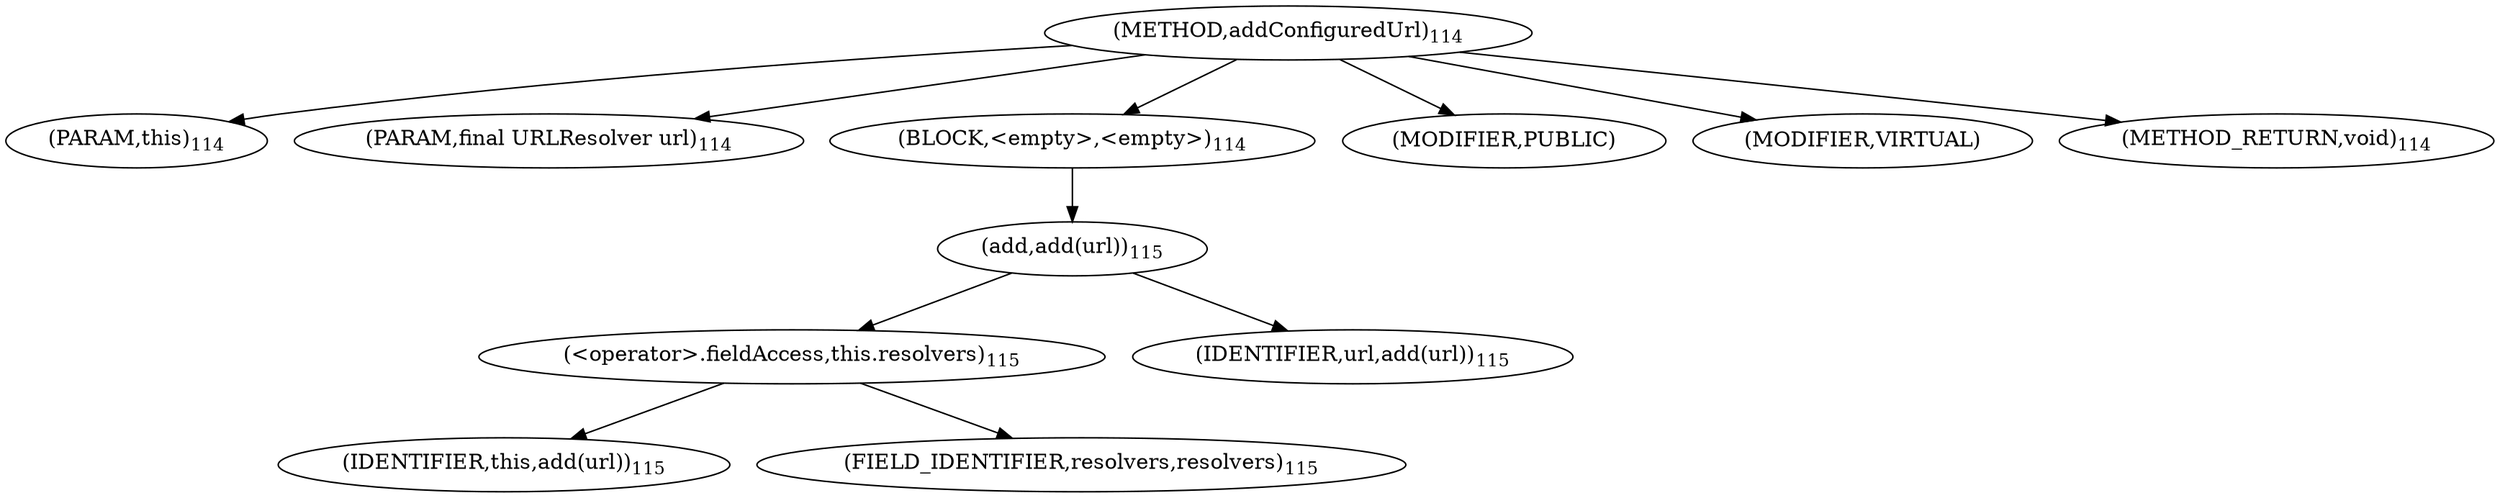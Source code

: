 digraph "addConfiguredUrl" {  
"97" [label = <(METHOD,addConfiguredUrl)<SUB>114</SUB>> ]
"98" [label = <(PARAM,this)<SUB>114</SUB>> ]
"99" [label = <(PARAM,final URLResolver url)<SUB>114</SUB>> ]
"100" [label = <(BLOCK,&lt;empty&gt;,&lt;empty&gt;)<SUB>114</SUB>> ]
"101" [label = <(add,add(url))<SUB>115</SUB>> ]
"102" [label = <(&lt;operator&gt;.fieldAccess,this.resolvers)<SUB>115</SUB>> ]
"103" [label = <(IDENTIFIER,this,add(url))<SUB>115</SUB>> ]
"104" [label = <(FIELD_IDENTIFIER,resolvers,resolvers)<SUB>115</SUB>> ]
"105" [label = <(IDENTIFIER,url,add(url))<SUB>115</SUB>> ]
"106" [label = <(MODIFIER,PUBLIC)> ]
"107" [label = <(MODIFIER,VIRTUAL)> ]
"108" [label = <(METHOD_RETURN,void)<SUB>114</SUB>> ]
  "97" -> "98" 
  "97" -> "99" 
  "97" -> "100" 
  "97" -> "106" 
  "97" -> "107" 
  "97" -> "108" 
  "100" -> "101" 
  "101" -> "102" 
  "101" -> "105" 
  "102" -> "103" 
  "102" -> "104" 
}
